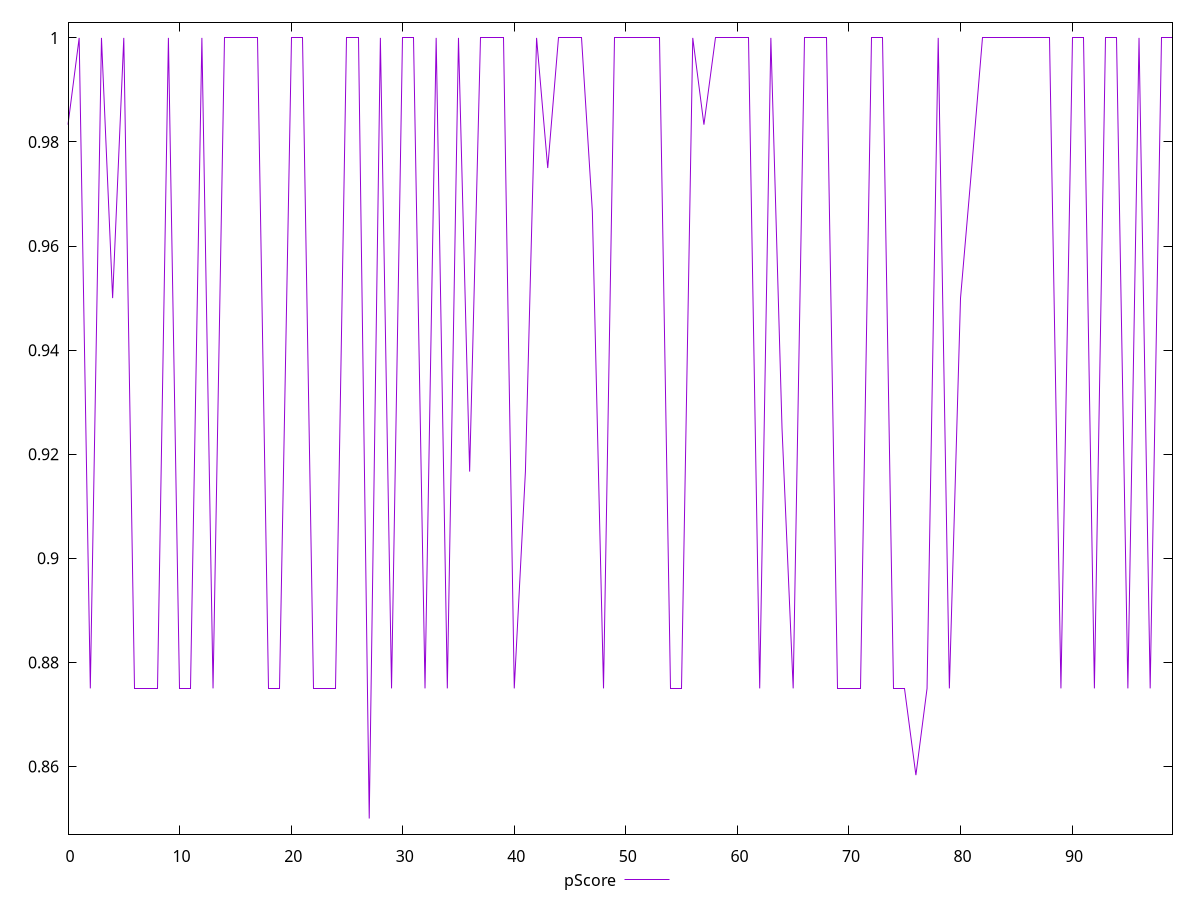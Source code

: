 reset

$pScore <<EOF
0 0.9833333333333333
1 1
2 0.875
3 1
4 0.95
5 1
6 0.875
7 0.875
8 0.875
9 1
10 0.875
11 0.875
12 1
13 0.875
14 1
15 1
16 1
17 1
18 0.875
19 0.875
20 1
21 1
22 0.875
23 0.875
24 0.875
25 1
26 1
27 0.85
28 1
29 0.875
30 1
31 1
32 0.875
33 1
34 0.875
35 1
36 0.9166666666666666
37 1
38 1
39 1
40 0.875
41 0.9166666666666666
42 1
43 0.975
44 1
45 1
46 1
47 0.9666666666666667
48 0.875
49 1
50 1
51 1
52 1
53 1
54 0.875
55 0.875
56 1
57 0.9833333333333333
58 1
59 1
60 1
61 1
62 0.875
63 1
64 0.925
65 0.875
66 1
67 1
68 1
69 0.875
70 0.875
71 0.875
72 1
73 1
74 0.875
75 0.875
76 0.8583333333333334
77 0.875
78 1
79 0.875
80 0.95
81 0.975
82 1
83 1
84 1
85 1
86 1
87 1
88 1
89 0.875
90 1
91 1
92 0.875
93 1
94 1
95 0.875
96 1
97 0.875
98 1
99 1
EOF

set key outside below
set xrange [0:99]
set yrange [0.847:1.003]
set trange [0.847:1.003]
set terminal svg size 640, 500 enhanced background rgb 'white'
set output "report_00015_2021-02-09T16-11-33.973Z/unminified-css/samples/pages/pScore/values.svg"

plot $pScore title "pScore" with line

reset
